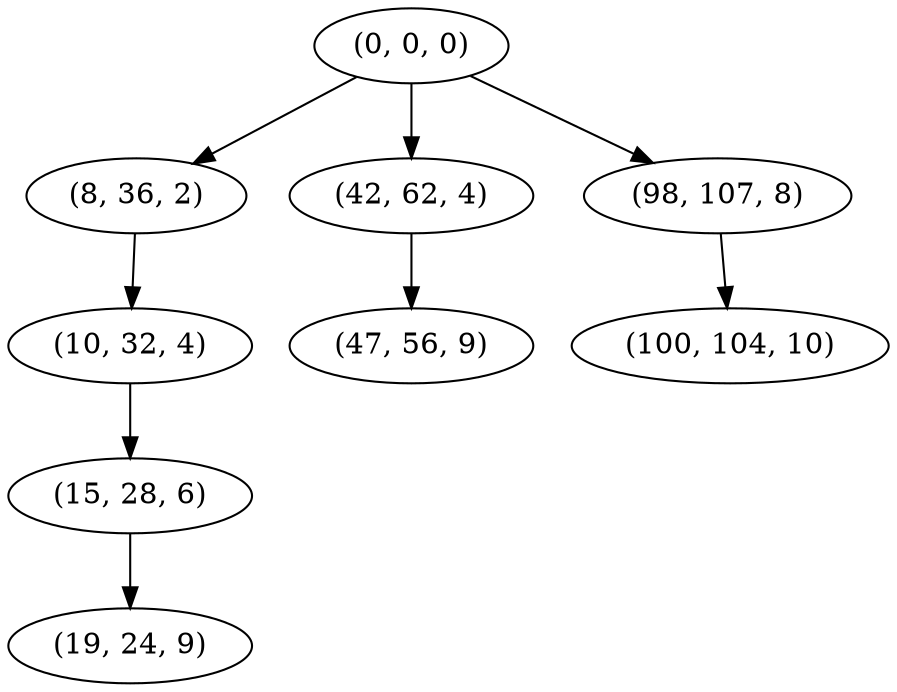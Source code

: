 digraph tree {
    "(0, 0, 0)";
    "(8, 36, 2)";
    "(10, 32, 4)";
    "(15, 28, 6)";
    "(19, 24, 9)";
    "(42, 62, 4)";
    "(47, 56, 9)";
    "(98, 107, 8)";
    "(100, 104, 10)";
    "(0, 0, 0)" -> "(8, 36, 2)";
    "(0, 0, 0)" -> "(42, 62, 4)";
    "(0, 0, 0)" -> "(98, 107, 8)";
    "(8, 36, 2)" -> "(10, 32, 4)";
    "(10, 32, 4)" -> "(15, 28, 6)";
    "(15, 28, 6)" -> "(19, 24, 9)";
    "(42, 62, 4)" -> "(47, 56, 9)";
    "(98, 107, 8)" -> "(100, 104, 10)";
}
